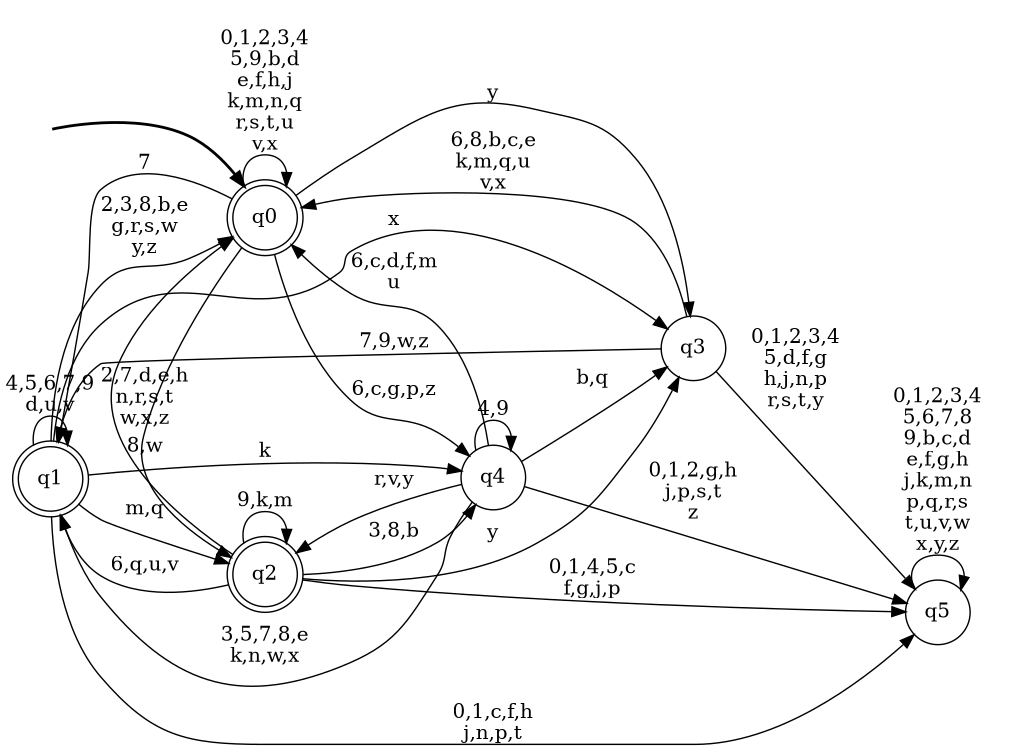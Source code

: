 digraph BlueStar {
__start0 [style = invis, shape = none, label = "", width = 0, height = 0];

rankdir=LR;
size="8,5";

s0 [style="rounded,filled", color="black", fillcolor="white" shape="doublecircle", label="q0"];
s1 [style="rounded,filled", color="black", fillcolor="white" shape="doublecircle", label="q1"];
s2 [style="rounded,filled", color="black", fillcolor="white" shape="doublecircle", label="q2"];
s3 [style="filled", color="black", fillcolor="white" shape="circle", label="q3"];
s4 [style="filled", color="black", fillcolor="white" shape="circle", label="q4"];
s5 [style="filled", color="black", fillcolor="white" shape="circle", label="q5"];
subgraph cluster_main { 
	graph [pad=".75", ranksep="0.15", nodesep="0.15"];
	 style=invis; 
	__start0 -> s0 [penwidth=2];
}
s0 -> s0 [label="0,1,2,3,4\n5,9,b,d\ne,f,h,j\nk,m,n,q\nr,s,t,u\nv,x"];
s0 -> s1 [label="7"];
s0 -> s2 [label="8,w"];
s0 -> s3 [label="y"];
s0 -> s4 [label="6,c,g,p,z"];
s1 -> s0 [label="2,3,8,b,e\ng,r,s,w\ny,z"];
s1 -> s1 [label="4,5,6,7,9\nd,u,v"];
s1 -> s2 [label="m,q"];
s1 -> s3 [label="x"];
s1 -> s4 [label="k"];
s1 -> s5 [label="0,1,c,f,h\nj,n,p,t"];
s2 -> s0 [label="2,7,d,e,h\nn,r,s,t\nw,x,z"];
s2 -> s1 [label="6,q,u,v"];
s2 -> s2 [label="9,k,m"];
s2 -> s3 [label="y"];
s2 -> s4 [label="3,8,b"];
s2 -> s5 [label="0,1,4,5,c\nf,g,j,p"];
s3 -> s0 [label="6,8,b,c,e\nk,m,q,u\nv,x"];
s3 -> s1 [label="7,9,w,z"];
s3 -> s5 [label="0,1,2,3,4\n5,d,f,g\nh,j,n,p\nr,s,t,y"];
s4 -> s0 [label="6,c,d,f,m\nu"];
s4 -> s1 [label="3,5,7,8,e\nk,n,w,x"];
s4 -> s2 [label="r,v,y"];
s4 -> s3 [label="b,q"];
s4 -> s4 [label="4,9"];
s4 -> s5 [label="0,1,2,g,h\nj,p,s,t\nz"];
s5 -> s5 [label="0,1,2,3,4\n5,6,7,8\n9,b,c,d\ne,f,g,h\nj,k,m,n\np,q,r,s\nt,u,v,w\nx,y,z"];

}